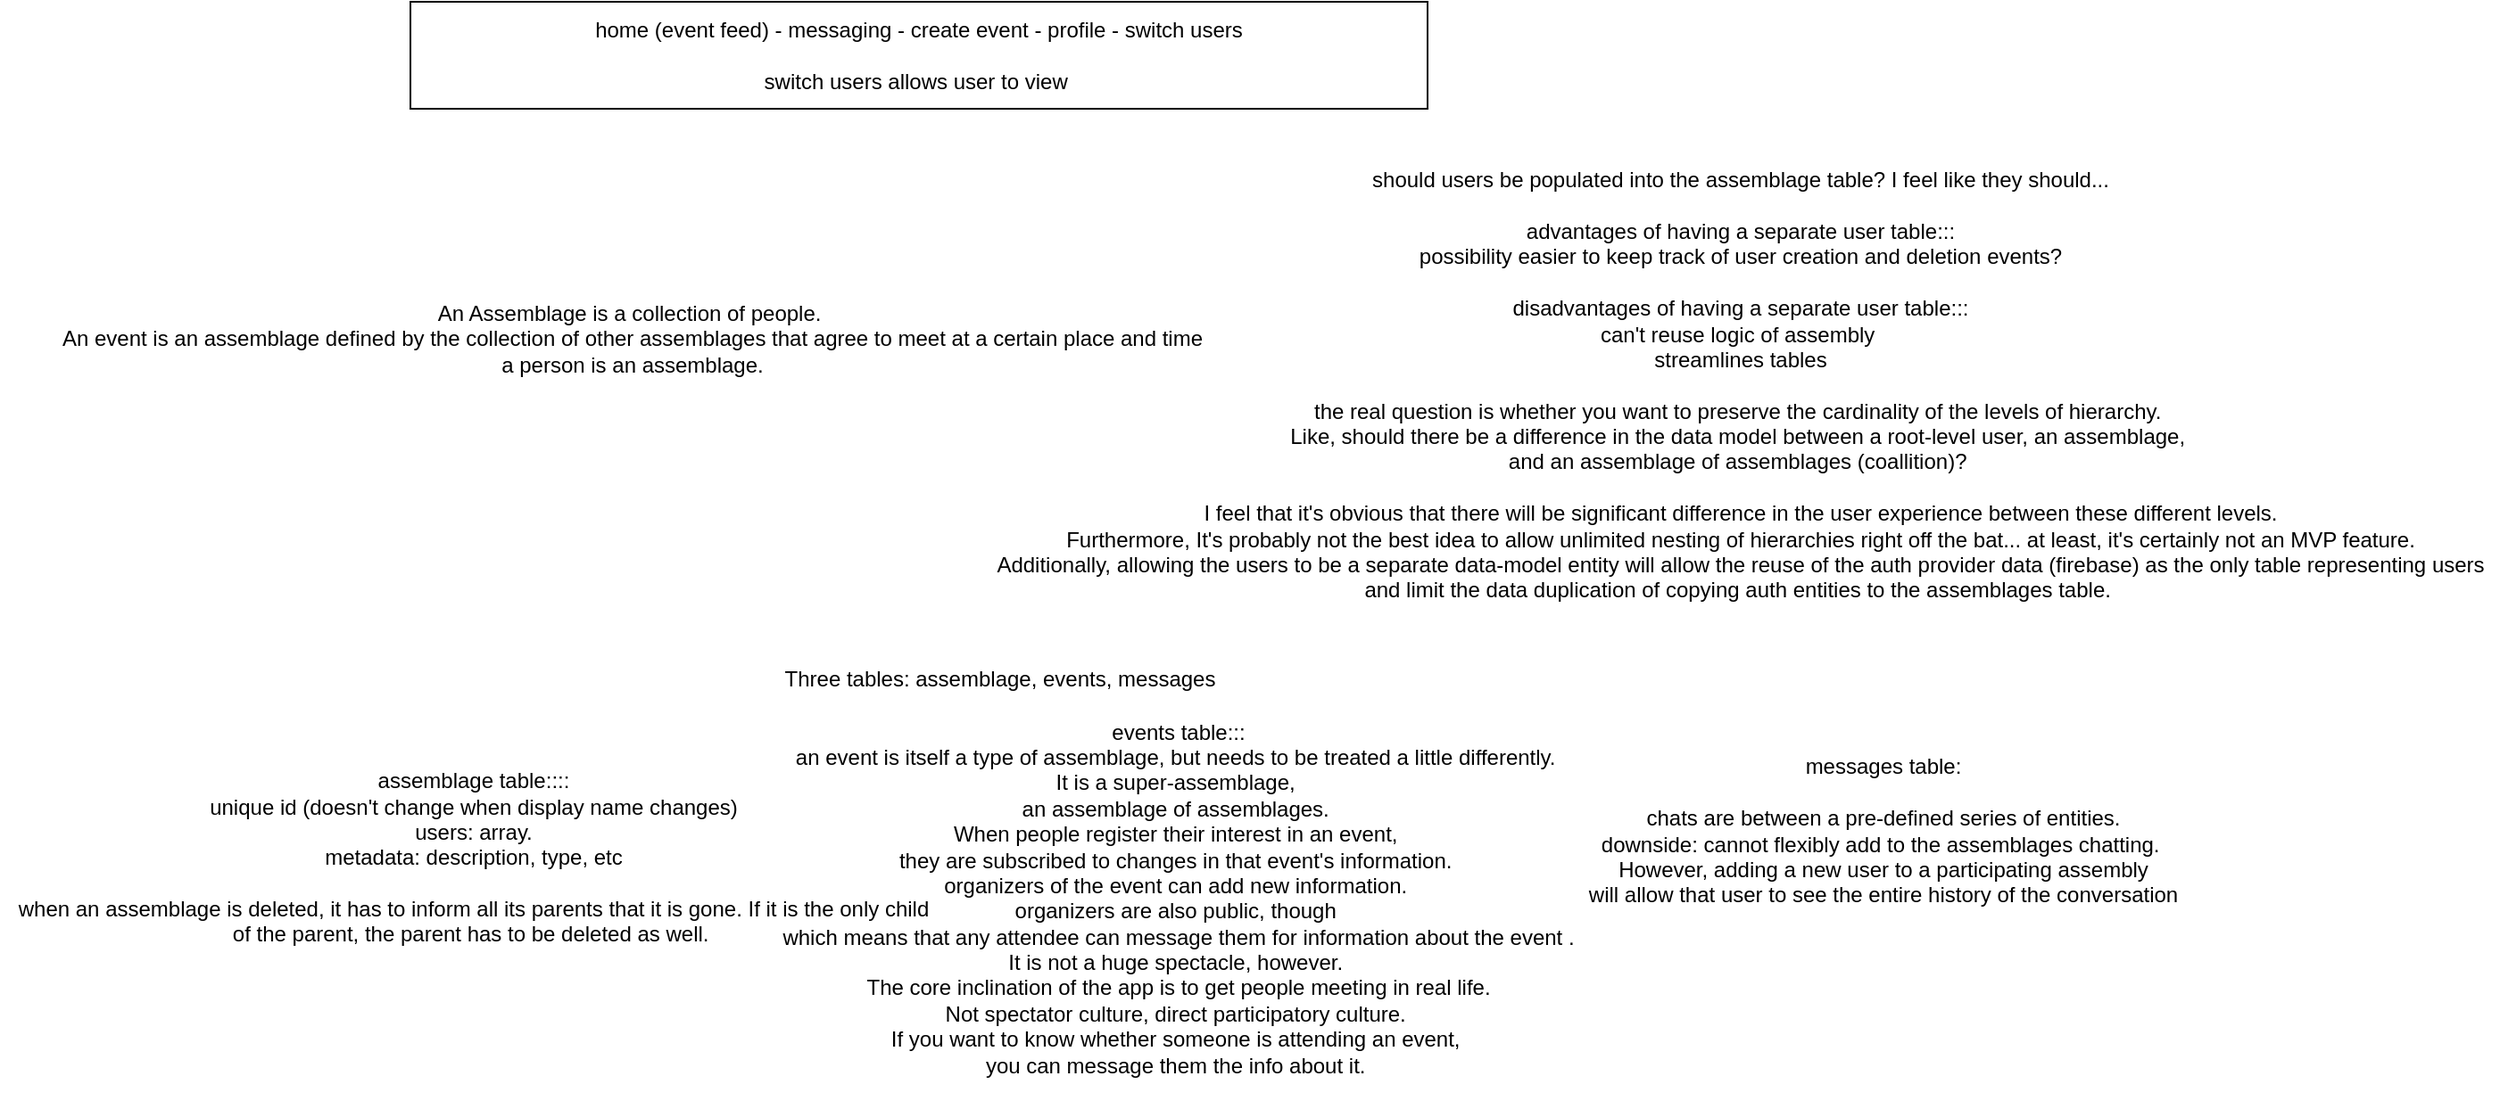 <mxfile version="12.4.8" type="github">
  <diagram id="T3aL5X-1EMsDyOF4aQC-" name="Page-1">
    <mxGraphModel dx="2272" dy="739" grid="1" gridSize="10" guides="1" tooltips="1" connect="1" arrows="1" fold="1" page="1" pageScale="1" pageWidth="1100" pageHeight="850" math="0" shadow="0">
      <root>
        <mxCell id="0"/>
        <mxCell id="1" parent="0"/>
        <mxCell id="gHFnzDRZlQcek6Eq3htk-1" value="home (event feed) - messaging - create event - profile - switch users&lt;br&gt;&lt;br&gt;switch users allows user to view&amp;nbsp;" style="rounded=0;whiteSpace=wrap;html=1;" vertex="1" parent="1">
          <mxGeometry x="150" y="230" width="570" height="60" as="geometry"/>
        </mxCell>
        <mxCell id="gHFnzDRZlQcek6Eq3htk-2" value="An Assemblage is a collection of people.&amp;nbsp;&lt;br&gt;An event is an assemblage defined by the collection of other assemblages that agree to meet at a certain place and time&lt;br&gt;a person is an assemblage." style="text;html=1;align=center;verticalAlign=middle;resizable=0;points=[];autosize=1;" vertex="1" parent="1">
          <mxGeometry x="-51" y="394" width="650" height="50" as="geometry"/>
        </mxCell>
        <mxCell id="gHFnzDRZlQcek6Eq3htk-3" value="assemblage table::::&lt;br&gt;unique id (doesn&#39;t change when display name changes)&lt;br&gt;users: array.&lt;br&gt;metadata: description, type, etc&lt;br&gt;&lt;br&gt;when an assemblage is deleted, it has to inform all its parents that it is gone. If it is the only child&lt;br&gt;of the parent, the parent has to be deleted as well.&amp;nbsp;" style="text;html=1;align=center;verticalAlign=middle;resizable=0;points=[];autosize=1;" vertex="1" parent="1">
          <mxGeometry x="-80" y="660" width="530" height="100" as="geometry"/>
        </mxCell>
        <mxCell id="gHFnzDRZlQcek6Eq3htk-5" value="events table:::&lt;br&gt;an event is itself a type of assemblage, but needs to be treated a little differently.&amp;nbsp;&lt;br&gt;It is a super-assemblage,&amp;nbsp;&lt;br&gt;an assemblage of assemblages.&amp;nbsp;&lt;br&gt;When people register their interest in an event,&amp;nbsp;&lt;br&gt;they are subscribed to changes in that event&#39;s information.&amp;nbsp;&lt;br&gt;organizers of the event can add new information.&amp;nbsp;&lt;br&gt;organizers are also public, though&amp;nbsp;&lt;br&gt;which means that any attendee can message them for information about the event .&lt;br&gt;It is not a huge spectacle, however.&amp;nbsp;&lt;br&gt;The core inclination of the app is to get people meeting in real life.&lt;br&gt;Not spectator culture, direct participatory culture.&amp;nbsp;&lt;br&gt;If you want to know whether someone is attending an event,&amp;nbsp;&lt;br&gt;you can message them the info about it.&amp;nbsp;&lt;br&gt;&lt;br&gt;" style="text;html=1;align=center;verticalAlign=middle;resizable=0;points=[];autosize=1;" vertex="1" parent="1">
          <mxGeometry x="350" y="630" width="460" height="220" as="geometry"/>
        </mxCell>
        <mxCell id="gHFnzDRZlQcek6Eq3htk-6" value="should users be populated into the assemblage table? I feel like they should...&lt;br&gt;&lt;br&gt;advantages of having a separate user table:::&lt;br&gt;possibility easier to keep track of user creation and deletion events?&lt;br&gt;&lt;br&gt;disadvantages of having a separate user table:::&lt;br&gt;can&#39;t reuse logic of assembly&amp;nbsp;&lt;br&gt;streamlines tables&lt;br&gt;&lt;br&gt;the real question is whether you want to preserve the cardinality of the levels of hierarchy.&amp;nbsp;&lt;br&gt;Like, should there be a difference in the data model between a root-level user, an assemblage,&amp;nbsp;&lt;br&gt;and an assemblage of assemblages (coallition)?&amp;nbsp;&lt;br&gt;&lt;br&gt;I feel that it&#39;s obvious that there will be significant difference in the user experience between these different levels.&lt;br&gt;Furthermore, It&#39;s probably not the best idea to allow unlimited nesting of hierarchies right off the bat... at least, it&#39;s certainly not an MVP feature.&lt;br&gt;Additionally, allowing the users to be a separate data-model entity will allow the reuse of the auth provider data (firebase) as the only table representing users&lt;br&gt;and limit the data duplication of copying auth entities to the assemblages table.&amp;nbsp;" style="text;html=1;align=center;verticalAlign=middle;resizable=0;points=[];autosize=1;" vertex="1" parent="1">
          <mxGeometry x="470" y="325" width="850" height="240" as="geometry"/>
        </mxCell>
        <mxCell id="gHFnzDRZlQcek6Eq3htk-7" value="Three tables: assemblage, events, messages" style="text;html=1;align=center;verticalAlign=middle;resizable=0;points=[];autosize=1;" vertex="1" parent="1">
          <mxGeometry x="350" y="600" width="260" height="20" as="geometry"/>
        </mxCell>
        <mxCell id="gHFnzDRZlQcek6Eq3htk-8" value="messages table:&lt;br&gt;&lt;br&gt;chats are between a pre-defined series of entities.&lt;br&gt;downside: cannot flexibly add to the assemblages chatting.&amp;nbsp;&lt;br&gt;However, adding a new user to a participating assembly&lt;br&gt;will allow that user to see the entire history of the conversation" style="text;html=1;align=center;verticalAlign=middle;resizable=0;points=[];autosize=1;" vertex="1" parent="1">
          <mxGeometry x="800" y="650" width="350" height="90" as="geometry"/>
        </mxCell>
      </root>
    </mxGraphModel>
  </diagram>
</mxfile>
